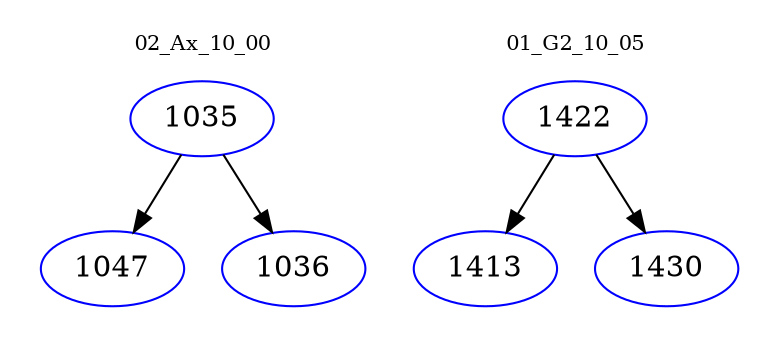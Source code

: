 digraph{
subgraph cluster_0 {
color = white
label = "02_Ax_10_00";
fontsize=10;
T0_1035 [label="1035", color="blue"]
T0_1035 -> T0_1047 [color="black"]
T0_1047 [label="1047", color="blue"]
T0_1035 -> T0_1036 [color="black"]
T0_1036 [label="1036", color="blue"]
}
subgraph cluster_1 {
color = white
label = "01_G2_10_05";
fontsize=10;
T1_1422 [label="1422", color="blue"]
T1_1422 -> T1_1413 [color="black"]
T1_1413 [label="1413", color="blue"]
T1_1422 -> T1_1430 [color="black"]
T1_1430 [label="1430", color="blue"]
}
}

